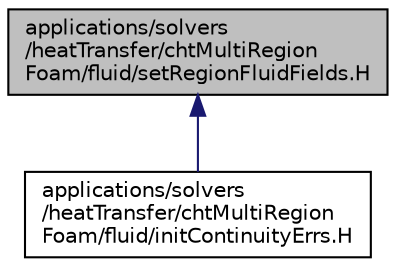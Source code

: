 digraph "applications/solvers/heatTransfer/chtMultiRegionFoam/fluid/setRegionFluidFields.H"
{
  bgcolor="transparent";
  edge [fontname="Helvetica",fontsize="10",labelfontname="Helvetica",labelfontsize="10"];
  node [fontname="Helvetica",fontsize="10",shape=record];
  Node1 [label="applications/solvers\l/heatTransfer/chtMultiRegion\lFoam/fluid/setRegionFluidFields.H",height=0.2,width=0.4,color="black", fillcolor="grey75", style="filled" fontcolor="black"];
  Node1 -> Node2 [dir="back",color="midnightblue",fontsize="10",style="solid",fontname="Helvetica"];
  Node2 [label="applications/solvers\l/heatTransfer/chtMultiRegion\lFoam/fluid/initContinuityErrs.H",height=0.2,width=0.4,color="black",URL="$applications_2solvers_2heatTransfer_2chtMultiRegionFoam_2fluid_2initContinuityErrs_8H.html"];
}

